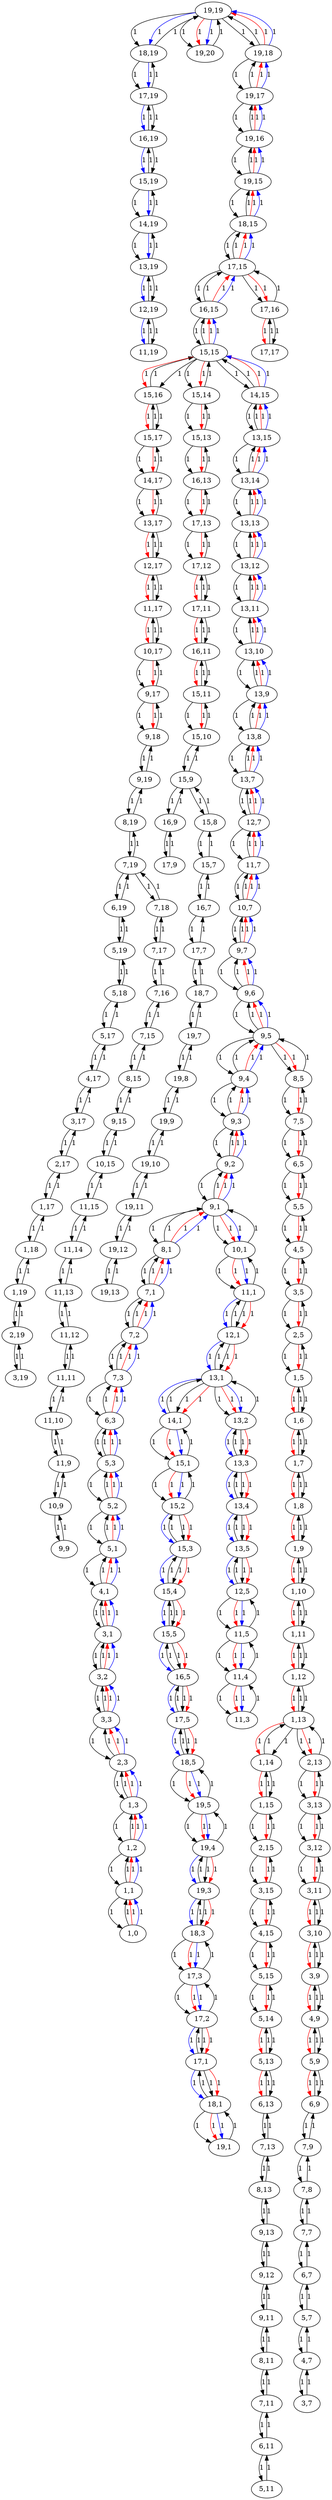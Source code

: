 digraph G{
"19,19" -> "18,19" [label = "1"];
"19,19" -> "19,20" [label = "1"];
"19,19" -> "19,18" [label = "1"];
"19,18" -> "19,17" [label = "1"];
"19,18" -> "19,19" [label = "1"];
"19,17" -> "19,16" [label = "1"];
"19,17" -> "19,18" [label = "1"];
"19,16" -> "19,17" [label = "1"];
"19,16" -> "19,15" [label = "1"];
"19,15" -> "19,16" [label = "1"];
"19,15" -> "18,15" [label = "1"];
"19,13" -> "19,12" [label = "1"];
"19,12" -> "19,13" [label = "1"];
"19,12" -> "19,11" [label = "1"];
"19,11" -> "19,12" [label = "1"];
"19,11" -> "19,10" [label = "1"];
"19,10" -> "19,11" [label = "1"];
"19,10" -> "19,9" [label = "1"];
"10,17" -> "11,17" [label = "1"];
"10,17" -> "9,17" [label = "1"];
"10,15" -> "11,15" [label = "1"];
"10,15" -> "9,15" [label = "1"];
"1,19" -> "2,19" [label = "1"];
"1,19" -> "1,18" [label = "1"];
"1,18" -> "1,19" [label = "1"];
"1,18" -> "1,17" [label = "1"];
"1,17" -> "2,17" [label = "1"];
"1,17" -> "1,18" [label = "1"];
"1,15" -> "2,15" [label = "1"];
"1,15" -> "1,14" [label = "1"];
"1,14" -> "1,15" [label = "1"];
"1,14" -> "1,13" [label = "1"];
"1,13" -> "2,13" [label = "1"];
"1,13" -> "1,14" [label = "1"];
"1,13" -> "1,12" [label = "1"];
"1,12" -> "1,11" [label = "1"];
"1,12" -> "1,13" [label = "1"];
"1,11" -> "1,10" [label = "1"];
"1,11" -> "1,12" [label = "1"];
"1,10" -> "1,11" [label = "1"];
"1,10" -> "1,9" [label = "1"];
"15,19" -> "14,19" [label = "1"];
"15,19" -> "16,19" [label = "1"];
"15,17" -> "15,16" [label = "1"];
"15,17" -> "14,17" [label = "1"];
"15,16" -> "15,17" [label = "1"];
"15,16" -> "15,15" [label = "1"];
"15,15" -> "16,15" [label = "1"];
"15,15" -> "15,16" [label = "1"];
"15,15" -> "15,14" [label = "1"];
"15,15" -> "14,15" [label = "1"];
"15,14" -> "15,15" [label = "1"];
"15,14" -> "15,13" [label = "1"];
"15,13" -> "16,13" [label = "1"];
"15,13" -> "15,14" [label = "1"];
"15,11" -> "16,11" [label = "1"];
"15,11" -> "15,10" [label = "1"];
"15,10" -> "15,9" [label = "1"];
"15,10" -> "15,11" [label = "1"];
"6,19" -> "5,19" [label = "1"];
"6,19" -> "7,19" [label = "1"];
"6,13" -> "7,13" [label = "1"];
"6,13" -> "5,13" [label = "1"];
"6,11" -> "7,11" [label = "1"];
"6,11" -> "5,11" [label = "1"];
"9,9" -> "10,9" [label = "1"];
"9,7" -> "10,7" [label = "1"];
"9,7" -> "9,6" [label = "1"];
"9,6" -> "9,7" [label = "1"];
"9,6" -> "9,5" [label = "1"];
"9,5" -> "9,6" [label = "1"];
"9,5" -> "9,4" [label = "1"];
"9,5" -> "8,5" [label = "1"];
"9,4" -> "9,5" [label = "1"];
"9,4" -> "9,3" [label = "1"];
"9,3" -> "9,4" [label = "1"];
"9,3" -> "9,2" [label = "1"];
"11,19" -> "12,19" [label = "1"];
"7,9" -> "6,9" [label = "1"];
"7,9" -> "7,8" [label = "1"];
"9,2" -> "9,3" [label = "1"];
"9,2" -> "9,1" [label = "1"];
"7,8" -> "7,9" [label = "1"];
"7,8" -> "7,7" [label = "1"];
"9,1" -> "8,1" [label = "1"];
"9,1" -> "9,2" [label = "1"];
"9,1" -> "10,1" [label = "1"];
"11,17" -> "10,17" [label = "1"];
"11,17" -> "12,17" [label = "1"];
"7,7" -> "6,7" [label = "1"];
"7,7" -> "7,8" [label = "1"];
"11,15" -> "11,14" [label = "1"];
"11,15" -> "10,15" [label = "1"];
"7,5" -> "6,5" [label = "1"];
"7,5" -> "8,5" [label = "1"];
"11,14" -> "11,15" [label = "1"];
"11,14" -> "11,13" [label = "1"];
"11,13" -> "11,14" [label = "1"];
"11,13" -> "11,12" [label = "1"];
"7,3" -> "7,2" [label = "1"];
"7,3" -> "6,3" [label = "1"];
"11,12" -> "11,13" [label = "1"];
"11,12" -> "11,11" [label = "1"];
"5,9" -> "6,9" [label = "1"];
"5,9" -> "4,9" [label = "1"];
"7,2" -> "7,3" [label = "1"];
"7,2" -> "7,1" [label = "1"];
"11,11" -> "11,12" [label = "1"];
"11,11" -> "11,10" [label = "1"];
"7,1" -> "8,1" [label = "1"];
"7,1" -> "7,2" [label = "1"];
"11,10" -> "11,9" [label = "1"];
"11,10" -> "11,11" [label = "1"];
"5,7" -> "4,7" [label = "1"];
"5,7" -> "6,7" [label = "1"];
"5,5" -> "4,5" [label = "1"];
"5,5" -> "6,5" [label = "1"];
"2,19" -> "1,19" [label = "1"];
"2,19" -> "3,19" [label = "1"];
"5,3" -> "5,2" [label = "1"];
"5,3" -> "6,3" [label = "1"];
"3,9" -> "3,10" [label = "1"];
"3,9" -> "4,9" [label = "1"];
"5,2" -> "5,3" [label = "1"];
"5,2" -> "5,1" [label = "1"];
"2,17" -> "1,17" [label = "1"];
"2,17" -> "3,17" [label = "1"];
"5,1" -> "5,2" [label = "1"];
"5,1" -> "4,1" [label = "1"];
"3,7" -> "4,7" [label = "1"];
"2,15" -> "3,15" [label = "1"];
"2,15" -> "1,15" [label = "1"];
"3,5" -> "4,5" [label = "1"];
"3,5" -> "2,5" [label = "1"];
"2,13" -> "3,13" [label = "1"];
"2,13" -> "1,13" [label = "1"];
"3,3" -> "2,3" [label = "1"];
"3,3" -> "3,2" [label = "1"];
"3,2" -> "3,3" [label = "1"];
"3,2" -> "3,1" [label = "1"];
"1,9" -> "1,8" [label = "1"];
"1,9" -> "1,10" [label = "1"];
"3,1" -> "4,1" [label = "1"];
"3,1" -> "3,2" [label = "1"];
"1,8" -> "1,7" [label = "1"];
"1,8" -> "1,9" [label = "1"];
"1,7" -> "1,8" [label = "1"];
"1,7" -> "1,6" [label = "1"];
"1,6" -> "1,7" [label = "1"];
"1,6" -> "1,5" [label = "1"];
"1,5" -> "1,6" [label = "1"];
"1,5" -> "2,5" [label = "1"];
"1,3" -> "2,3" [label = "1"];
"1,3" -> "1,2" [label = "1"];
"1,2" -> "1,3" [label = "1"];
"1,2" -> "1,1" [label = "1"];
"1,1" -> "1,2" [label = "1"];
"1,1" -> "1,0" [label = "1"];
"1,0" -> "1,1" [label = "1"];
"16,19" -> "17,19" [label = "1"];
"16,19" -> "15,19" [label = "1"];
"16,15" -> "15,15" [label = "1"];
"16,15" -> "17,15" [label = "1"];
"16,13" -> "15,13" [label = "1"];
"16,13" -> "17,13" [label = "1"];
"16,11" -> "17,11" [label = "1"];
"16,11" -> "15,11" [label = "1"];
"18,7" -> "17,7" [label = "1"];
"18,7" -> "19,7" [label = "1"];
"7,19" -> "8,19" [label = "1"];
"7,19" -> "7,18" [label = "1"];
"7,19" -> "6,19" [label = "1"];
"7,18" -> "7,19" [label = "1"];
"7,18" -> "7,17" [label = "1"];
"18,5" -> "19,5" [label = "1"];
"18,5" -> "17,5" [label = "1"];
"7,17" -> "7,18" [label = "1"];
"7,17" -> "7,16" [label = "1"];
"7,16" -> "7,15" [label = "1"];
"7,16" -> "7,17" [label = "1"];
"18,3" -> "19,3" [label = "1"];
"18,3" -> "17,3" [label = "1"];
"7,15" -> "8,15" [label = "1"];
"7,15" -> "7,16" [label = "1"];
"16,9" -> "15,9" [label = "1"];
"16,9" -> "17,9" [label = "1"];
"18,1" -> "17,1" [label = "1"];
"18,1" -> "19,1" [label = "1"];
"7,13" -> "6,13" [label = "1"];
"7,13" -> "8,13" [label = "1"];
"16,7" -> "15,7" [label = "1"];
"16,7" -> "17,7" [label = "1"];
"7,11" -> "8,11" [label = "1"];
"7,11" -> "6,11" [label = "1"];
"16,5" -> "15,5" [label = "1"];
"16,5" -> "17,5" [label = "1"];
"14,1" -> "13,1" [label = "1"];
"14,1" -> "15,1" [label = "1"];
"12,7" -> "13,7" [label = "1"];
"12,7" -> "11,7" [label = "1"];
"12,5" -> "13,5" [label = "1"];
"12,5" -> "11,5" [label = "1"];
"10,9" -> "9,9" [label = "1"];
"10,9" -> "11,9" [label = "1"];
"12,1" -> "11,1" [label = "1"];
"12,1" -> "13,1" [label = "1"];
"10,7" -> "9,7" [label = "1"];
"10,7" -> "11,7" [label = "1"];
"10,1" -> "11,1" [label = "1"];
"10,1" -> "9,1" [label = "1"];
"12,19" -> "11,19" [label = "1"];
"12,19" -> "13,19" [label = "1"];
"12,17" -> "11,17" [label = "1"];
"12,17" -> "13,17" [label = "1"];
"3,19" -> "2,19" [label = "1"];
"3,17" -> "2,17" [label = "1"];
"3,17" -> "4,17" [label = "1"];
"3,15" -> "2,15" [label = "1"];
"3,15" -> "4,15" [label = "1"];
"3,13" -> "3,12" [label = "1"];
"3,13" -> "2,13" [label = "1"];
"3,12" -> "3,13" [label = "1"];
"3,12" -> "3,11" [label = "1"];
"3,11" -> "3,12" [label = "1"];
"3,11" -> "3,10" [label = "1"];
"3,10" -> "3,9" [label = "1"];
"3,10" -> "3,11" [label = "1"];
"17,19" -> "18,19" [label = "1"];
"17,19" -> "16,19" [label = "1"];
"17,17" -> "17,16" [label = "1"];
"17,16" -> "17,17" [label = "1"];
"17,16" -> "17,15" [label = "1"];
"17,15" -> "16,15" [label = "1"];
"17,15" -> "18,15" [label = "1"];
"17,15" -> "17,16" [label = "1"];
"17,13" -> "17,12" [label = "1"];
"17,13" -> "16,13" [label = "1"];
"17,12" -> "17,11" [label = "1"];
"17,12" -> "17,13" [label = "1"];
"17,11" -> "17,12" [label = "1"];
"17,11" -> "16,11" [label = "1"];
"8,19" -> "9,19" [label = "1"];
"8,19" -> "7,19" [label = "1"];
"8,15" -> "7,15" [label = "1"];
"8,15" -> "9,15" [label = "1"];
"8,13" -> "7,13" [label = "1"];
"8,13" -> "9,13" [label = "1"];
"8,11" -> "7,11" [label = "1"];
"8,11" -> "9,11" [label = "1"];
"13,19" -> "14,19" [label = "1"];
"13,19" -> "12,19" [label = "1"];
"13,17" -> "14,17" [label = "1"];
"13,17" -> "12,17" [label = "1"];
"13,15" -> "14,15" [label = "1"];
"13,15" -> "13,14" [label = "1"];
"13,14" -> "13,13" [label = "1"];
"13,14" -> "13,15" [label = "1"];
"13,13" -> "13,12" [label = "1"];
"13,13" -> "13,14" [label = "1"];
"13,12" -> "13,13" [label = "1"];
"13,12" -> "13,11" [label = "1"];
"13,11" -> "13,12" [label = "1"];
"13,11" -> "13,10" [label = "1"];
"13,10" -> "13,11" [label = "1"];
"13,10" -> "13,9" [label = "1"];
"4,17" -> "5,17" [label = "1"];
"4,17" -> "3,17" [label = "1"];
"4,15" -> "3,15" [label = "1"];
"4,15" -> "5,15" [label = "1"];
"8,5" -> "7,5" [label = "1"];
"8,5" -> "9,5" [label = "1"];
"6,9" -> "5,9" [label = "1"];
"6,9" -> "7,9" [label = "1"];
"8,1" -> "7,1" [label = "1"];
"8,1" -> "9,1" [label = "1"];
"18,19" -> "17,19" [label = "1"];
"18,19" -> "19,19" [label = "1"];
"6,7" -> "5,7" [label = "1"];
"6,7" -> "7,7" [label = "1"];
"6,5" -> "7,5" [label = "1"];
"6,5" -> "5,5" [label = "1"];
"18,15" -> "19,15" [label = "1"];
"18,15" -> "17,15" [label = "1"];
"6,3" -> "5,3" [label = "1"];
"6,3" -> "7,3" [label = "1"];
"4,9" -> "3,9" [label = "1"];
"4,9" -> "5,9" [label = "1"];
"4,7" -> "3,7" [label = "1"];
"4,7" -> "5,7" [label = "1"];
"4,5" -> "3,5" [label = "1"];
"4,5" -> "5,5" [label = "1"];
"4,1" -> "5,1" [label = "1"];
"4,1" -> "3,1" [label = "1"];
"9,19" -> "9,18" [label = "1"];
"9,19" -> "8,19" [label = "1"];
"9,18" -> "9,19" [label = "1"];
"9,18" -> "9,17" [label = "1"];
"9,17" -> "9,18" [label = "1"];
"9,17" -> "10,17" [label = "1"];
"2,5" -> "1,5" [label = "1"];
"2,5" -> "3,5" [label = "1"];
"9,15" -> "10,15" [label = "1"];
"9,15" -> "8,15" [label = "1"];
"2,3" -> "1,3" [label = "1"];
"2,3" -> "3,3" [label = "1"];
"9,13" -> "9,12" [label = "1"];
"9,13" -> "8,13" [label = "1"];
"9,12" -> "9,13" [label = "1"];
"9,12" -> "9,11" [label = "1"];
"9,11" -> "8,11" [label = "1"];
"9,11" -> "9,12" [label = "1"];
"19,9" -> "19,10" [label = "1"];
"19,9" -> "19,8" [label = "1"];
"19,8" -> "19,9" [label = "1"];
"19,8" -> "19,7" [label = "1"];
"19,7" -> "18,7" [label = "1"];
"19,7" -> "19,8" [label = "1"];
"19,5" -> "19,4" [label = "1"];
"19,5" -> "18,5" [label = "1"];
"19,4" -> "19,5" [label = "1"];
"19,4" -> "19,3" [label = "1"];
"19,3" -> "19,4" [label = "1"];
"19,3" -> "18,3" [label = "1"];
"17,9" -> "16,9" [label = "1"];
"19,1" -> "18,1" [label = "1"];
"17,7" -> "18,7" [label = "1"];
"17,7" -> "16,7" [label = "1"];
"17,5" -> "16,5" [label = "1"];
"17,5" -> "18,5" [label = "1"];
"17,3" -> "17,2" [label = "1"];
"17,3" -> "18,3" [label = "1"];
"17,2" -> "17,1" [label = "1"];
"17,2" -> "17,3" [label = "1"];
"15,9" -> "15,8" [label = "1"];
"15,9" -> "15,10" [label = "1"];
"15,9" -> "16,9" [label = "1"];
"17,1" -> "17,2" [label = "1"];
"17,1" -> "18,1" [label = "1"];
"15,8" -> "15,9" [label = "1"];
"15,8" -> "15,7" [label = "1"];
"15,7" -> "15,8" [label = "1"];
"15,7" -> "16,7" [label = "1"];
"15,5" -> "16,5" [label = "1"];
"15,5" -> "15,4" [label = "1"];
"14,19" -> "13,19" [label = "1"];
"14,19" -> "15,19" [label = "1"];
"15,4" -> "15,5" [label = "1"];
"15,4" -> "15,3" [label = "1"];
"15,3" -> "15,4" [label = "1"];
"15,3" -> "15,2" [label = "1"];
"14,17" -> "15,17" [label = "1"];
"14,17" -> "13,17" [label = "1"];
"15,2" -> "15,3" [label = "1"];
"15,2" -> "15,1" [label = "1"];
"13,9" -> "13,10" [label = "1"];
"13,9" -> "13,8" [label = "1"];
"14,15" -> "15,15" [label = "1"];
"14,15" -> "13,15" [label = "1"];
"13,8" -> "13,7" [label = "1"];
"13,8" -> "13,9" [label = "1"];
"15,1" -> "14,1" [label = "1"];
"15,1" -> "15,2" [label = "1"];
"13,7" -> "12,7" [label = "1"];
"13,7" -> "13,8" [label = "1"];
"13,5" -> "13,4" [label = "1"];
"13,5" -> "12,5" [label = "1"];
"13,4" -> "13,5" [label = "1"];
"13,4" -> "13,3" [label = "1"];
"13,3" -> "13,4" [label = "1"];
"13,3" -> "13,2" [label = "1"];
"19,20" -> "19,19" [label = "1"];
"11,9" -> "11,10" [label = "1"];
"11,9" -> "10,9" [label = "1"];
"13,2" -> "13,3" [label = "1"];
"13,2" -> "13,1" [label = "1"];
"13,1" -> "14,1" [label = "1"];
"13,1" -> "13,2" [label = "1"];
"13,1" -> "12,1" [label = "1"];
"11,7" -> "10,7" [label = "1"];
"11,7" -> "12,7" [label = "1"];
"5,19" -> "5,18" [label = "1"];
"5,19" -> "6,19" [label = "1"];
"5,18" -> "5,19" [label = "1"];
"5,18" -> "5,17" [label = "1"];
"11,5" -> "11,4" [label = "1"];
"11,5" -> "12,5" [label = "1"];
"5,17" -> "5,18" [label = "1"];
"5,17" -> "4,17" [label = "1"];
"11,4" -> "11,3" [label = "1"];
"11,4" -> "11,5" [label = "1"];
"11,3" -> "11,4" [label = "1"];
"5,15" -> "5,14" [label = "1"];
"5,15" -> "4,15" [label = "1"];
"5,14" -> "5,15" [label = "1"];
"5,14" -> "5,13" [label = "1"];
"11,1" -> "10,1" [label = "1"];
"11,1" -> "12,1" [label = "1"];
"5,13" -> "6,13" [label = "1"];
"5,13" -> "5,14" [label = "1"];
"5,11" -> "6,11" [label = "1"];
subgraph BFS {
edge[color= "red"]
"1,0" -> "1,1" [label= "1"]
"1,1" -> "1,2" [label= "1"]
"1,2" -> "1,3" [label= "1"]
"1,3" -> "2,3" [label= "1"]
"2,3" -> "3,3" [label= "1"]
"3,3" -> "3,2" [label= "1"]
"3,2" -> "3,1" [label= "1"]
"3,1" -> "4,1" [label= "1"]
"4,1" -> "5,1" [label= "1"]
"5,1" -> "5,2" [label= "1"]
"5,2" -> "5,3" [label= "1"]
"5,3" -> "6,3" [label= "1"]
"6,3" -> "7,3" [label= "1"]
"7,3" -> "7,2" [label= "1"]
"7,2" -> "7,1" [label= "1"]
"7,1" -> "8,1" [label= "1"]
"8,1" -> "9,1" [label= "1"]
"9,1" -> "9,2" [label= "1"]
"9,1" -> "10,1" [label= "1"]
"9,2" -> "9,3" [label= "1"]
"10,1" -> "11,1" [label= "1"]
"9,3" -> "9,4" [label= "1"]
"11,1" -> "12,1" [label= "1"]
"9,4" -> "9,5" [label= "1"]
"12,1" -> "13,1" [label= "1"]
"9,5" -> "9,6" [label= "1"]
"9,5" -> "8,5" [label= "1"]
"13,1" -> "14,1" [label= "1"]
"13,1" -> "13,2" [label= "1"]
"8,5" -> "7,5" [label= "1"]
"9,6" -> "9,7" [label= "1"]
"13,2" -> "13,3" [label= "1"]
"14,1" -> "15,1" [label= "1"]
"7,5" -> "6,5" [label= "1"]
"9,7" -> "10,7" [label= "1"]
"13,3" -> "13,4" [label= "1"]
"15,1" -> "15,2" [label= "1"]
"6,5" -> "5,5" [label= "1"]
"10,7" -> "11,7" [label= "1"]
"13,4" -> "13,5" [label= "1"]
"15,2" -> "15,3" [label= "1"]
"5,5" -> "4,5" [label= "1"]
"11,7" -> "12,7" [label= "1"]
"13,5" -> "12,5" [label= "1"]
"15,3" -> "15,4" [label= "1"]
"4,5" -> "3,5" [label= "1"]
"12,7" -> "13,7" [label= "1"]
"12,5" -> "11,5" [label= "1"]
"15,4" -> "15,5" [label= "1"]
"3,5" -> "2,5" [label= "1"]
"13,7" -> "13,8" [label= "1"]
"11,5" -> "11,4" [label= "1"]
"15,5" -> "16,5" [label= "1"]
"2,5" -> "1,5" [label= "1"]
"13,8" -> "13,9" [label= "1"]
"11,4" -> "11,3" [label= "1"]
"16,5" -> "17,5" [label= "1"]
"1,5" -> "1,6" [label= "1"]
"13,9" -> "13,10" [label= "1"]
"17,5" -> "18,5" [label= "1"]
"1,6" -> "1,7" [label= "1"]
"13,10" -> "13,11" [label= "1"]
"18,5" -> "19,5" [label= "1"]
"1,7" -> "1,8" [label= "1"]
"13,11" -> "13,12" [label= "1"]
"19,5" -> "19,4" [label= "1"]
"1,8" -> "1,9" [label= "1"]
"13,12" -> "13,13" [label= "1"]
"19,4" -> "19,3" [label= "1"]
"1,9" -> "1,10" [label= "1"]
"13,13" -> "13,14" [label= "1"]
"19,3" -> "18,3" [label= "1"]
"1,10" -> "1,11" [label= "1"]
"13,14" -> "13,15" [label= "1"]
"18,3" -> "17,3" [label= "1"]
"1,11" -> "1,12" [label= "1"]
"13,15" -> "14,15" [label= "1"]
"17,3" -> "17,2" [label= "1"]
"1,12" -> "1,13" [label= "1"]
"14,15" -> "15,15" [label= "1"]
"17,2" -> "17,1" [label= "1"]
"1,13" -> "2,13" [label= "1"]
"1,13" -> "1,14" [label= "1"]
"15,15" -> "16,15" [label= "1"]
"15,15" -> "15,16" [label= "1"]
"15,15" -> "15,14" [label= "1"]
"17,1" -> "18,1" [label= "1"]
"1,14" -> "1,15" [label= "1"]
"2,13" -> "3,13" [label= "1"]
"15,14" -> "15,13" [label= "1"]
"15,16" -> "15,17" [label= "1"]
"16,15" -> "17,15" [label= "1"]
"18,1" -> "19,1" [label= "1"]
"1,15" -> "2,15" [label= "1"]
"3,13" -> "3,12" [label= "1"]
"15,13" -> "16,13" [label= "1"]
"15,17" -> "14,17" [label= "1"]
"17,15" -> "18,15" [label= "1"]
"17,15" -> "17,16" [label= "1"]
"2,15" -> "3,15" [label= "1"]
"3,12" -> "3,11" [label= "1"]
"16,13" -> "17,13" [label= "1"]
"14,17" -> "13,17" [label= "1"]
"17,16" -> "17,17" [label= "1"]
"18,15" -> "19,15" [label= "1"]
"3,15" -> "4,15" [label= "1"]
"3,11" -> "3,10" [label= "1"]
"17,13" -> "17,12" [label= "1"]
"13,17" -> "12,17" [label= "1"]
"19,15" -> "19,16" [label= "1"]
"4,15" -> "5,15" [label= "1"]
"3,10" -> "3,9" [label= "1"]
"17,12" -> "17,11" [label= "1"]
"12,17" -> "11,17" [label= "1"]
"19,16" -> "19,17" [label= "1"]
"5,15" -> "5,14" [label= "1"]
"3,9" -> "4,9" [label= "1"]
"17,11" -> "16,11" [label= "1"]
"11,17" -> "10,17" [label= "1"]
"19,17" -> "19,18" [label= "1"]
"5,14" -> "5,13" [label= "1"]
"4,9" -> "5,9" [label= "1"]
"16,11" -> "15,11" [label= "1"]
"10,17" -> "9,17" [label= "1"]
"19,18" -> "19,19" [label= "1"]
"5,13" -> "6,13" [label= "1"]
"5,9" -> "6,9" [label= "1"]
"15,11" -> "15,10" [label= "1"]
"9,17" -> "9,18" [label= "1"]
"19,19" -> "19,20" [label= "1"]
}subgraph DFS {
edge[color= "blue"]
"1,0" -> "1,1" [label= "1"]
"1,1" -> "1,2" [label= "1"]
"1,2" -> "1,3" [label= "1"]
"1,3" -> "2,3" [label= "1"]
"2,3" -> "3,3" [label= "1"]
"3,3" -> "3,2" [label= "1"]
"3,2" -> "3,1" [label= "1"]
"3,1" -> "4,1" [label= "1"]
"4,1" -> "5,1" [label= "1"]
"5,1" -> "5,2" [label= "1"]
"5,2" -> "5,3" [label= "1"]
"5,3" -> "6,3" [label= "1"]
"6,3" -> "7,3" [label= "1"]
"7,3" -> "7,2" [label= "1"]
"7,2" -> "7,1" [label= "1"]
"7,1" -> "8,1" [label= "1"]
"8,1" -> "9,1" [label= "1"]
"9,1" -> "9,2" [label= "1"]
"9,1" -> "10,1" [label= "1"]
"10,1" -> "11,1" [label= "1"]
"11,1" -> "12,1" [label= "1"]
"12,1" -> "13,1" [label= "1"]
"13,1" -> "14,1" [label= "1"]
"13,1" -> "13,2" [label= "1"]
"14,1" -> "15,1" [label= "1"]
"15,1" -> "15,2" [label= "1"]
"15,2" -> "15,3" [label= "1"]
"15,3" -> "15,4" [label= "1"]
"15,4" -> "15,5" [label= "1"]
"15,5" -> "16,5" [label= "1"]
"16,5" -> "17,5" [label= "1"]
"17,5" -> "18,5" [label= "1"]
"18,5" -> "19,5" [label= "1"]
"19,5" -> "19,4" [label= "1"]
"19,4" -> "19,3" [label= "1"]
"19,3" -> "18,3" [label= "1"]
"18,3" -> "17,3" [label= "1"]
"17,3" -> "17,2" [label= "1"]
"17,2" -> "17,1" [label= "1"]
"17,1" -> "18,1" [label= "1"]
"18,1" -> "19,1" [label= "1"]
"13,2" -> "13,3" [label= "1"]
"13,3" -> "13,4" [label= "1"]
"13,4" -> "13,5" [label= "1"]
"13,5" -> "12,5" [label= "1"]
"12,5" -> "11,5" [label= "1"]
"11,5" -> "11,4" [label= "1"]
"11,4" -> "11,3" [label= "1"]
"9,2" -> "9,3" [label= "1"]
"9,3" -> "9,4" [label= "1"]
"9,4" -> "9,5" [label= "1"]
"9,5" -> "9,6" [label= "1"]
"9,6" -> "9,7" [label= "1"]
"9,7" -> "10,7" [label= "1"]
"10,7" -> "11,7" [label= "1"]
"11,7" -> "12,7" [label= "1"]
"12,7" -> "13,7" [label= "1"]
"13,7" -> "13,8" [label= "1"]
"13,8" -> "13,9" [label= "1"]
"13,9" -> "13,10" [label= "1"]
"13,10" -> "13,11" [label= "1"]
"13,11" -> "13,12" [label= "1"]
"13,12" -> "13,13" [label= "1"]
"13,13" -> "13,14" [label= "1"]
"13,14" -> "13,15" [label= "1"]
"13,15" -> "14,15" [label= "1"]
"14,15" -> "15,15" [label= "1"]
"15,15" -> "16,15" [label= "1"]
"16,15" -> "17,15" [label= "1"]
"17,15" -> "18,15" [label= "1"]
"18,15" -> "19,15" [label= "1"]
"19,15" -> "19,16" [label= "1"]
"19,16" -> "19,17" [label= "1"]
"19,17" -> "19,18" [label= "1"]
"19,18" -> "19,19" [label= "1"]
"19,19" -> "18,19" [label= "1"]
"19,19" -> "19,20" [label= "1"]
"18,19" -> "17,19" [label= "1"]
"17,19" -> "16,19" [label= "1"]
"16,19" -> "15,19" [label= "1"]
"15,19" -> "14,19" [label= "1"]
"14,19" -> "13,19" [label= "1"]
"13,19" -> "12,19" [label= "1"]
"12,19" -> "11,19" [label= "1"]
}}
